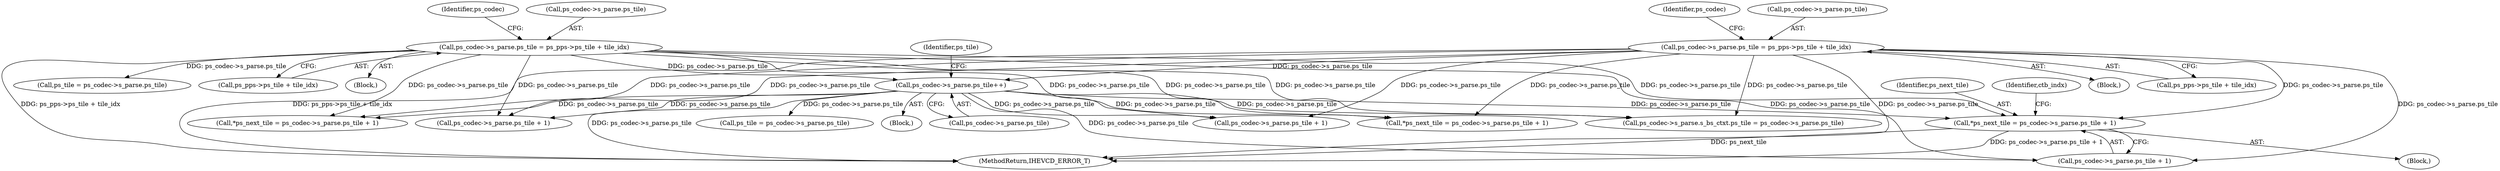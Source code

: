 digraph "0_Android_bcfc7124f6ef9f1ec128fb2e90de774a5b33d199_0@pointer" {
"1002288" [label="(Call,*ps_next_tile = ps_codec->s_parse.ps_tile + 1)"];
"1001180" [label="(Call,ps_codec->s_parse.ps_tile = ps_pps->ps_tile + tile_idx)"];
"1004529" [label="(Call,ps_codec->s_parse.ps_tile++)"];
"1000381" [label="(Call,ps_codec->s_parse.ps_tile = ps_pps->ps_tile + tile_idx)"];
"1001130" [label="(Block,)"];
"1001194" [label="(Identifier,ps_codec)"];
"1004581" [label="(Call,ps_tile = ps_codec->s_parse.ps_tile)"];
"1002586" [label="(Call,ps_codec->s_parse.ps_tile + 1)"];
"1002286" [label="(Block,)"];
"1002290" [label="(Call,ps_codec->s_parse.ps_tile + 1)"];
"1002453" [label="(Call,ps_codec->s_parse.ps_tile + 1)"];
"1000399" [label="(Call,ps_tile = ps_codec->s_parse.ps_tile)"];
"1002584" [label="(Call,*ps_next_tile = ps_codec->s_parse.ps_tile + 1)"];
"1001186" [label="(Call,ps_pps->ps_tile + tile_idx)"];
"1000381" [label="(Call,ps_codec->s_parse.ps_tile = ps_pps->ps_tile + tile_idx)"];
"1004514" [label="(Block,)"];
"1004530" [label="(Call,ps_codec->s_parse.ps_tile)"];
"1004540" [label="(Identifier,ps_tile)"];
"1000191" [label="(Block,)"];
"1002298" [label="(Identifier,ctb_indx)"];
"1001180" [label="(Call,ps_codec->s_parse.ps_tile = ps_pps->ps_tile + tile_idx)"];
"1001181" [label="(Call,ps_codec->s_parse.ps_tile)"];
"1000395" [label="(Identifier,ps_codec)"];
"1005173" [label="(MethodReturn,IHEVCD_ERROR_T)"];
"1000382" [label="(Call,ps_codec->s_parse.ps_tile)"];
"1002451" [label="(Call,*ps_next_tile = ps_codec->s_parse.ps_tile + 1)"];
"1000387" [label="(Call,ps_pps->ps_tile + tile_idx)"];
"1004529" [label="(Call,ps_codec->s_parse.ps_tile++)"];
"1004130" [label="(Call,ps_codec->s_parse.s_bs_ctxt.ps_tile = ps_codec->s_parse.ps_tile)"];
"1002289" [label="(Identifier,ps_next_tile)"];
"1002288" [label="(Call,*ps_next_tile = ps_codec->s_parse.ps_tile + 1)"];
"1002288" -> "1002286"  [label="AST: "];
"1002288" -> "1002290"  [label="CFG: "];
"1002289" -> "1002288"  [label="AST: "];
"1002290" -> "1002288"  [label="AST: "];
"1002298" -> "1002288"  [label="CFG: "];
"1002288" -> "1005173"  [label="DDG: ps_codec->s_parse.ps_tile + 1"];
"1002288" -> "1005173"  [label="DDG: ps_next_tile"];
"1001180" -> "1002288"  [label="DDG: ps_codec->s_parse.ps_tile"];
"1004529" -> "1002288"  [label="DDG: ps_codec->s_parse.ps_tile"];
"1000381" -> "1002288"  [label="DDG: ps_codec->s_parse.ps_tile"];
"1001180" -> "1001130"  [label="AST: "];
"1001180" -> "1001186"  [label="CFG: "];
"1001181" -> "1001180"  [label="AST: "];
"1001186" -> "1001180"  [label="AST: "];
"1001194" -> "1001180"  [label="CFG: "];
"1001180" -> "1005173"  [label="DDG: ps_pps->ps_tile + tile_idx"];
"1001180" -> "1005173"  [label="DDG: ps_codec->s_parse.ps_tile"];
"1001180" -> "1002290"  [label="DDG: ps_codec->s_parse.ps_tile"];
"1001180" -> "1002451"  [label="DDG: ps_codec->s_parse.ps_tile"];
"1001180" -> "1002453"  [label="DDG: ps_codec->s_parse.ps_tile"];
"1001180" -> "1002584"  [label="DDG: ps_codec->s_parse.ps_tile"];
"1001180" -> "1002586"  [label="DDG: ps_codec->s_parse.ps_tile"];
"1001180" -> "1004130"  [label="DDG: ps_codec->s_parse.ps_tile"];
"1001180" -> "1004529"  [label="DDG: ps_codec->s_parse.ps_tile"];
"1004529" -> "1004514"  [label="AST: "];
"1004529" -> "1004530"  [label="CFG: "];
"1004530" -> "1004529"  [label="AST: "];
"1004540" -> "1004529"  [label="CFG: "];
"1004529" -> "1005173"  [label="DDG: ps_codec->s_parse.ps_tile"];
"1004529" -> "1002290"  [label="DDG: ps_codec->s_parse.ps_tile"];
"1004529" -> "1002451"  [label="DDG: ps_codec->s_parse.ps_tile"];
"1004529" -> "1002453"  [label="DDG: ps_codec->s_parse.ps_tile"];
"1004529" -> "1002584"  [label="DDG: ps_codec->s_parse.ps_tile"];
"1004529" -> "1002586"  [label="DDG: ps_codec->s_parse.ps_tile"];
"1004529" -> "1004130"  [label="DDG: ps_codec->s_parse.ps_tile"];
"1000381" -> "1004529"  [label="DDG: ps_codec->s_parse.ps_tile"];
"1004529" -> "1004581"  [label="DDG: ps_codec->s_parse.ps_tile"];
"1000381" -> "1000191"  [label="AST: "];
"1000381" -> "1000387"  [label="CFG: "];
"1000382" -> "1000381"  [label="AST: "];
"1000387" -> "1000381"  [label="AST: "];
"1000395" -> "1000381"  [label="CFG: "];
"1000381" -> "1005173"  [label="DDG: ps_pps->ps_tile + tile_idx"];
"1000381" -> "1000399"  [label="DDG: ps_codec->s_parse.ps_tile"];
"1000381" -> "1002290"  [label="DDG: ps_codec->s_parse.ps_tile"];
"1000381" -> "1002451"  [label="DDG: ps_codec->s_parse.ps_tile"];
"1000381" -> "1002453"  [label="DDG: ps_codec->s_parse.ps_tile"];
"1000381" -> "1002584"  [label="DDG: ps_codec->s_parse.ps_tile"];
"1000381" -> "1002586"  [label="DDG: ps_codec->s_parse.ps_tile"];
"1000381" -> "1004130"  [label="DDG: ps_codec->s_parse.ps_tile"];
}
